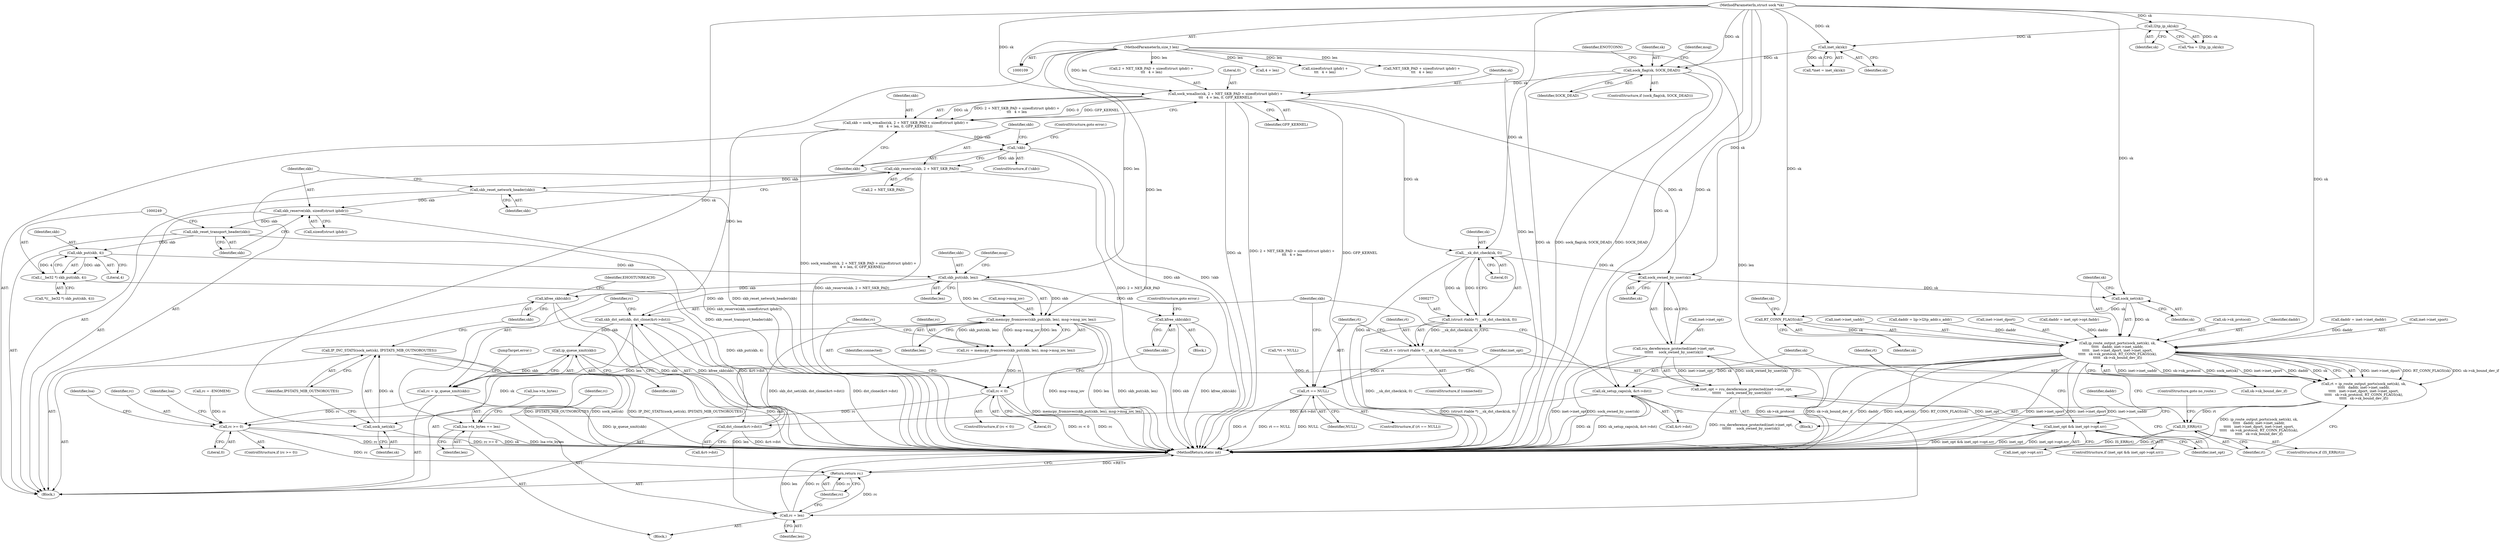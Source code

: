 digraph "0_linux_f6d8bd051c391c1c0458a30b2a7abcd939329259_34@API" {
"1000215" [label="(Call,sock_wmalloc(sk, 2 + NET_SKB_PAD + sizeof(struct iphdr) +\n\t\t\t   4 + len, 0, GFP_KERNEL))"];
"1000137" [label="(Call,sock_flag(sk, SOCK_DEAD))"];
"1000125" [label="(Call,inet_sk(sk))"];
"1000120" [label="(Call,l2tp_ip_sk(sk))"];
"1000111" [label="(MethodParameterIn,struct sock *sk)"];
"1000113" [label="(MethodParameterIn,size_t len)"];
"1000213" [label="(Call,skb = sock_wmalloc(sk, 2 + NET_SKB_PAD + sizeof(struct iphdr) +\n\t\t\t   4 + len, 0, GFP_KERNEL))"];
"1000230" [label="(Call,!skb)"];
"1000233" [label="(Call,skb_reserve(skb, 2 + NET_SKB_PAD))"];
"1000238" [label="(Call,skb_reset_network_header(skb))"];
"1000240" [label="(Call,skb_reserve(skb, sizeof(struct iphdr)))"];
"1000244" [label="(Call,skb_reset_transport_header(skb))"];
"1000250" [label="(Call,skb_put(skb, 4))"];
"1000248" [label="(Call,(__be32 *) skb_put(skb, 4))"];
"1000257" [label="(Call,skb_put(skb, len))"];
"1000256" [label="(Call,memcpy_fromiovec(skb_put(skb, len), msg->msg_iov, len))"];
"1000254" [label="(Call,rc = memcpy_fromiovec(skb_put(skb, len), msg->msg_iov, len))"];
"1000265" [label="(Call,rc < 0)"];
"1000357" [label="(Call,rc >= 0)"];
"1000379" [label="(Return,return rc;)"];
"1000365" [label="(Call,lsa->tx_bytes += len)"];
"1000370" [label="(Call,rc = len)"];
"1000269" [label="(Call,kfree_skb(skb))"];
"1000344" [label="(Call,skb_dst_set(skb, dst_clone(&rt->dst)))"];
"1000353" [label="(Call,ip_queue_xmit(skb))"];
"1000351" [label="(Call,rc = ip_queue_xmit(skb))"];
"1000386" [label="(Call,kfree_skb(skb))"];
"1000278" [label="(Call,__sk_dst_check(sk, 0))"];
"1000276" [label="(Call,(struct rtable *) __sk_dst_check(sk, 0))"];
"1000274" [label="(Call,rt = (struct rtable *) __sk_dst_check(sk, 0))"];
"1000282" [label="(Call,rt == NULL)"];
"1000293" [label="(Call,sock_owned_by_user(sk))"];
"1000289" [label="(Call,rcu_dereference_protected(inet->inet_opt,\n\t\t\t\t\t\t     sock_owned_by_user(sk)))"];
"1000287" [label="(Call,inet_opt = rcu_dereference_protected(inet->inet_opt,\n\t\t\t\t\t\t     sock_owned_by_user(sk)))"];
"1000296" [label="(Call,inet_opt && inet_opt->opt.srr)"];
"1000313" [label="(Call,sock_net(sk))"];
"1000312" [label="(Call,ip_route_output_ports(sock_net(sk), sk,\n\t\t\t\t\t   daddr, inet->inet_saddr,\n\t\t\t\t\t   inet->inet_dport, inet->inet_sport,\n\t\t\t\t\t   sk->sk_protocol, RT_CONN_FLAGS(sk),\n\t\t\t\t\t   sk->sk_bound_dev_if))"];
"1000310" [label="(Call,rt = ip_route_output_ports(sock_net(sk), sk,\n\t\t\t\t\t   daddr, inet->inet_saddr,\n\t\t\t\t\t   inet->inet_dport, inet->inet_sport,\n\t\t\t\t\t   sk->sk_protocol, RT_CONN_FLAGS(sk),\n\t\t\t\t\t   sk->sk_bound_dev_if))"];
"1000335" [label="(Call,IS_ERR(rt))"];
"1000338" [label="(Call,sk_setup_caps(sk, &rt->dst))"];
"1000346" [label="(Call,dst_clone(&rt->dst))"];
"1000383" [label="(Call,sock_net(sk))"];
"1000382" [label="(Call,IP_INC_STATS(sock_net(sk), IPSTATS_MIB_OUTNOROUTES))"];
"1000329" [label="(Call,RT_CONN_FLAGS(sk))"];
"1000251" [label="(Identifier,skb)"];
"1000258" [label="(Identifier,skb)"];
"1000136" [label="(ControlStructure,if (sock_flag(sk, SOCK_DEAD)))"];
"1000228" [label="(Identifier,GFP_KERNEL)"];
"1000139" [label="(Identifier,SOCK_DEAD)"];
"1000142" [label="(Identifier,ENOTCONN)"];
"1000213" [label="(Call,skb = sock_wmalloc(sk, 2 + NET_SKB_PAD + sizeof(struct iphdr) +\n\t\t\t   4 + len, 0, GFP_KERNEL))"];
"1000260" [label="(Call,msg->msg_iov)"];
"1000298" [label="(Call,inet_opt->opt.srr)"];
"1000290" [label="(Call,inet->inet_opt)"];
"1000121" [label="(Identifier,sk)"];
"1000340" [label="(Call,&rt->dst)"];
"1000296" [label="(Call,inet_opt && inet_opt->opt.srr)"];
"1000269" [label="(Call,kfree_skb(skb))"];
"1000326" [label="(Call,sk->sk_protocol)"];
"1000224" [label="(Call,4 + len)"];
"1000114" [label="(Block,)"];
"1000263" [label="(Identifier,len)"];
"1000313" [label="(Call,sock_net(sk))"];
"1000316" [label="(Identifier,daddr)"];
"1000201" [label="(Call,daddr = inet->inet_daddr)"];
"1000266" [label="(Identifier,rc)"];
"1000250" [label="(Call,skb_put(skb, 4))"];
"1000380" [label="(Identifier,rc)"];
"1000356" [label="(ControlStructure,if (rc >= 0))"];
"1000221" [label="(Call,sizeof(struct iphdr) +\n\t\t\t   4 + len)"];
"1000209" [label="(Call,rc = -ENOMEM)"];
"1000229" [label="(ControlStructure,if (!skb))"];
"1000370" [label="(Call,rc = len)"];
"1000295" [label="(ControlStructure,if (inet_opt && inet_opt->opt.srr))"];
"1000261" [label="(Identifier,msg)"];
"1000244" [label="(Call,skb_reset_transport_header(skb))"];
"1000252" [label="(Literal,4)"];
"1000363" [label="(Identifier,lsa)"];
"1000282" [label="(Call,rt == NULL)"];
"1000125" [label="(Call,inet_sk(sk))"];
"1000344" [label="(Call,skb_dst_set(skb, dst_clone(&rt->dst)))"];
"1000330" [label="(Identifier,sk)"];
"1000276" [label="(Call,(struct rtable *) __sk_dst_check(sk, 0))"];
"1000332" [label="(Identifier,sk)"];
"1000285" [label="(Block,)"];
"1000238" [label="(Call,skb_reset_network_header(skb))"];
"1000384" [label="(Identifier,sk)"];
"1000271" [label="(ControlStructure,goto error;)"];
"1000255" [label="(Identifier,rc)"];
"1000231" [label="(Identifier,skb)"];
"1000371" [label="(Identifier,rc)"];
"1000215" [label="(Call,sock_wmalloc(sk, 2 + NET_SKB_PAD + sizeof(struct iphdr) +\n\t\t\t   4 + len, 0, GFP_KERNEL))"];
"1000338" [label="(Call,sk_setup_caps(sk, &rt->dst))"];
"1000323" [label="(Call,inet->inet_sport)"];
"1000355" [label="(JumpTarget,error:)"];
"1000365" [label="(Call,lsa->tx_bytes += len)"];
"1000331" [label="(Call,sk->sk_bound_dev_if)"];
"1000358" [label="(Identifier,rc)"];
"1000386" [label="(Call,kfree_skb(skb))"];
"1000245" [label="(Identifier,skb)"];
"1000280" [label="(Literal,0)"];
"1000247" [label="(Call,*((__be32 *) skb_put(skb, 4)))"];
"1000293" [label="(Call,sock_owned_by_user(sk))"];
"1000379" [label="(Return,return rc;)"];
"1000219" [label="(Call,NET_SKB_PAD + sizeof(struct iphdr) +\n\t\t\t   4 + len)"];
"1000111" [label="(MethodParameterIn,struct sock *sk)"];
"1000310" [label="(Call,rt = ip_route_output_ports(sock_net(sk), sk,\n\t\t\t\t\t   daddr, inet->inet_saddr,\n\t\t\t\t\t   inet->inet_dport, inet->inet_sport,\n\t\t\t\t\t   sk->sk_protocol, RT_CONN_FLAGS(sk),\n\t\t\t\t\t   sk->sk_bound_dev_if))"];
"1000264" [label="(ControlStructure,if (rc < 0))"];
"1000227" [label="(Literal,0)"];
"1000383" [label="(Call,sock_net(sk))"];
"1000137" [label="(Call,sock_flag(sk, SOCK_DEAD))"];
"1000360" [label="(Block,)"];
"1000387" [label="(Identifier,skb)"];
"1000317" [label="(Call,inet->inet_saddr)"];
"1000270" [label="(Identifier,skb)"];
"1000353" [label="(Call,ip_queue_xmit(skb))"];
"1000113" [label="(MethodParameterIn,size_t len)"];
"1000390" [label="(Identifier,EHOSTUNREACH)"];
"1000265" [label="(Call,rc < 0)"];
"1000382" [label="(Call,IP_INC_STATS(sock_net(sk), IPSTATS_MIB_OUTNOROUTES))"];
"1000138" [label="(Identifier,sk)"];
"1000278" [label="(Call,__sk_dst_check(sk, 0))"];
"1000283" [label="(Identifier,rt)"];
"1000183" [label="(Call,daddr = lip->l2tp_addr.s_addr)"];
"1000230" [label="(Call,!skb)"];
"1000352" [label="(Identifier,rc)"];
"1000256" [label="(Call,memcpy_fromiovec(skb_put(skb, len), msg->msg_iov, len))"];
"1000118" [label="(Call,*lsa = l2tp_ip_sk(sk))"];
"1000351" [label="(Call,rc = ip_queue_xmit(skb))"];
"1000289" [label="(Call,rcu_dereference_protected(inet->inet_opt,\n\t\t\t\t\t\t     sock_owned_by_user(sk)))"];
"1000242" [label="(Call,sizeof(struct iphdr))"];
"1000357" [label="(Call,rc >= 0)"];
"1000294" [label="(Identifier,sk)"];
"1000235" [label="(Call,2 + NET_SKB_PAD)"];
"1000297" [label="(Identifier,inet_opt)"];
"1000335" [label="(Call,IS_ERR(rt))"];
"1000359" [label="(Literal,0)"];
"1000234" [label="(Identifier,skb)"];
"1000287" [label="(Call,inet_opt = rcu_dereference_protected(inet->inet_opt,\n\t\t\t\t\t\t     sock_owned_by_user(sk)))"];
"1000334" [label="(ControlStructure,if (IS_ERR(rt)))"];
"1000345" [label="(Identifier,skb)"];
"1000120" [label="(Call,l2tp_ip_sk(sk))"];
"1000232" [label="(ControlStructure,goto error;)"];
"1000126" [label="(Identifier,sk)"];
"1000284" [label="(Identifier,NULL)"];
"1000339" [label="(Identifier,sk)"];
"1000354" [label="(Identifier,skb)"];
"1000233" [label="(Call,skb_reserve(skb, 2 + NET_SKB_PAD))"];
"1000267" [label="(Literal,0)"];
"1000128" [label="(Call,*rt = NULL)"];
"1000273" [label="(Identifier,connected)"];
"1000216" [label="(Identifier,sk)"];
"1000311" [label="(Identifier,rt)"];
"1000312" [label="(Call,ip_route_output_ports(sock_net(sk), sk,\n\t\t\t\t\t   daddr, inet->inet_saddr,\n\t\t\t\t\t   inet->inet_dport, inet->inet_sport,\n\t\t\t\t\t   sk->sk_protocol, RT_CONN_FLAGS(sk),\n\t\t\t\t\t   sk->sk_bound_dev_if))"];
"1000315" [label="(Identifier,sk)"];
"1000369" [label="(Identifier,len)"];
"1000366" [label="(Call,lsa->tx_bytes)"];
"1000145" [label="(Identifier,msg)"];
"1000279" [label="(Identifier,sk)"];
"1000320" [label="(Call,inet->inet_dport)"];
"1000240" [label="(Call,skb_reserve(skb, sizeof(struct iphdr)))"];
"1000288" [label="(Identifier,inet_opt)"];
"1000217" [label="(Call,2 + NET_SKB_PAD + sizeof(struct iphdr) +\n\t\t\t   4 + len)"];
"1000304" [label="(Identifier,daddr)"];
"1000268" [label="(Block,)"];
"1000275" [label="(Identifier,rt)"];
"1000346" [label="(Call,dst_clone(&rt->dst))"];
"1000257" [label="(Call,skb_put(skb, len))"];
"1000303" [label="(Call,daddr = inet_opt->opt.faddr)"];
"1000347" [label="(Call,&rt->dst)"];
"1000372" [label="(Identifier,len)"];
"1000272" [label="(ControlStructure,if (connected))"];
"1000329" [label="(Call,RT_CONN_FLAGS(sk))"];
"1000259" [label="(Identifier,len)"];
"1000254" [label="(Call,rc = memcpy_fromiovec(skb_put(skb, len), msg->msg_iov, len))"];
"1000336" [label="(Identifier,rt)"];
"1000241" [label="(Identifier,skb)"];
"1000281" [label="(ControlStructure,if (rt == NULL))"];
"1000391" [label="(MethodReturn,static int)"];
"1000214" [label="(Identifier,skb)"];
"1000239" [label="(Identifier,skb)"];
"1000385" [label="(Identifier,IPSTATS_MIB_OUTNOROUTES)"];
"1000377" [label="(Identifier,lsa)"];
"1000314" [label="(Identifier,sk)"];
"1000123" [label="(Call,*inet = inet_sk(sk))"];
"1000337" [label="(ControlStructure,goto no_route;)"];
"1000248" [label="(Call,(__be32 *) skb_put(skb, 4))"];
"1000274" [label="(Call,rt = (struct rtable *) __sk_dst_check(sk, 0))"];
"1000215" -> "1000213"  [label="AST: "];
"1000215" -> "1000228"  [label="CFG: "];
"1000216" -> "1000215"  [label="AST: "];
"1000217" -> "1000215"  [label="AST: "];
"1000227" -> "1000215"  [label="AST: "];
"1000228" -> "1000215"  [label="AST: "];
"1000213" -> "1000215"  [label="CFG: "];
"1000215" -> "1000391"  [label="DDG: sk"];
"1000215" -> "1000391"  [label="DDG: 2 + NET_SKB_PAD + sizeof(struct iphdr) +\n\t\t\t   4 + len"];
"1000215" -> "1000391"  [label="DDG: GFP_KERNEL"];
"1000215" -> "1000213"  [label="DDG: sk"];
"1000215" -> "1000213"  [label="DDG: 2 + NET_SKB_PAD + sizeof(struct iphdr) +\n\t\t\t   4 + len"];
"1000215" -> "1000213"  [label="DDG: 0"];
"1000215" -> "1000213"  [label="DDG: GFP_KERNEL"];
"1000137" -> "1000215"  [label="DDG: sk"];
"1000111" -> "1000215"  [label="DDG: sk"];
"1000113" -> "1000215"  [label="DDG: len"];
"1000215" -> "1000278"  [label="DDG: sk"];
"1000215" -> "1000293"  [label="DDG: sk"];
"1000137" -> "1000136"  [label="AST: "];
"1000137" -> "1000139"  [label="CFG: "];
"1000138" -> "1000137"  [label="AST: "];
"1000139" -> "1000137"  [label="AST: "];
"1000142" -> "1000137"  [label="CFG: "];
"1000145" -> "1000137"  [label="CFG: "];
"1000137" -> "1000391"  [label="DDG: SOCK_DEAD"];
"1000137" -> "1000391"  [label="DDG: sk"];
"1000137" -> "1000391"  [label="DDG: sock_flag(sk, SOCK_DEAD)"];
"1000125" -> "1000137"  [label="DDG: sk"];
"1000111" -> "1000137"  [label="DDG: sk"];
"1000125" -> "1000123"  [label="AST: "];
"1000125" -> "1000126"  [label="CFG: "];
"1000126" -> "1000125"  [label="AST: "];
"1000123" -> "1000125"  [label="CFG: "];
"1000125" -> "1000123"  [label="DDG: sk"];
"1000120" -> "1000125"  [label="DDG: sk"];
"1000111" -> "1000125"  [label="DDG: sk"];
"1000120" -> "1000118"  [label="AST: "];
"1000120" -> "1000121"  [label="CFG: "];
"1000121" -> "1000120"  [label="AST: "];
"1000118" -> "1000120"  [label="CFG: "];
"1000120" -> "1000118"  [label="DDG: sk"];
"1000111" -> "1000120"  [label="DDG: sk"];
"1000111" -> "1000109"  [label="AST: "];
"1000111" -> "1000391"  [label="DDG: sk"];
"1000111" -> "1000278"  [label="DDG: sk"];
"1000111" -> "1000293"  [label="DDG: sk"];
"1000111" -> "1000313"  [label="DDG: sk"];
"1000111" -> "1000312"  [label="DDG: sk"];
"1000111" -> "1000329"  [label="DDG: sk"];
"1000111" -> "1000338"  [label="DDG: sk"];
"1000111" -> "1000383"  [label="DDG: sk"];
"1000113" -> "1000109"  [label="AST: "];
"1000113" -> "1000391"  [label="DDG: len"];
"1000113" -> "1000217"  [label="DDG: len"];
"1000113" -> "1000219"  [label="DDG: len"];
"1000113" -> "1000221"  [label="DDG: len"];
"1000113" -> "1000224"  [label="DDG: len"];
"1000113" -> "1000257"  [label="DDG: len"];
"1000113" -> "1000256"  [label="DDG: len"];
"1000113" -> "1000365"  [label="DDG: len"];
"1000113" -> "1000370"  [label="DDG: len"];
"1000213" -> "1000114"  [label="AST: "];
"1000214" -> "1000213"  [label="AST: "];
"1000231" -> "1000213"  [label="CFG: "];
"1000213" -> "1000391"  [label="DDG: sock_wmalloc(sk, 2 + NET_SKB_PAD + sizeof(struct iphdr) +\n\t\t\t   4 + len, 0, GFP_KERNEL)"];
"1000213" -> "1000230"  [label="DDG: skb"];
"1000230" -> "1000229"  [label="AST: "];
"1000230" -> "1000231"  [label="CFG: "];
"1000231" -> "1000230"  [label="AST: "];
"1000232" -> "1000230"  [label="CFG: "];
"1000234" -> "1000230"  [label="CFG: "];
"1000230" -> "1000391"  [label="DDG: skb"];
"1000230" -> "1000391"  [label="DDG: !skb"];
"1000230" -> "1000233"  [label="DDG: skb"];
"1000233" -> "1000114"  [label="AST: "];
"1000233" -> "1000235"  [label="CFG: "];
"1000234" -> "1000233"  [label="AST: "];
"1000235" -> "1000233"  [label="AST: "];
"1000239" -> "1000233"  [label="CFG: "];
"1000233" -> "1000391"  [label="DDG: skb_reserve(skb, 2 + NET_SKB_PAD)"];
"1000233" -> "1000391"  [label="DDG: 2 + NET_SKB_PAD"];
"1000233" -> "1000238"  [label="DDG: skb"];
"1000238" -> "1000114"  [label="AST: "];
"1000238" -> "1000239"  [label="CFG: "];
"1000239" -> "1000238"  [label="AST: "];
"1000241" -> "1000238"  [label="CFG: "];
"1000238" -> "1000391"  [label="DDG: skb_reset_network_header(skb)"];
"1000238" -> "1000240"  [label="DDG: skb"];
"1000240" -> "1000114"  [label="AST: "];
"1000240" -> "1000242"  [label="CFG: "];
"1000241" -> "1000240"  [label="AST: "];
"1000242" -> "1000240"  [label="AST: "];
"1000245" -> "1000240"  [label="CFG: "];
"1000240" -> "1000391"  [label="DDG: skb_reserve(skb, sizeof(struct iphdr))"];
"1000240" -> "1000244"  [label="DDG: skb"];
"1000244" -> "1000114"  [label="AST: "];
"1000244" -> "1000245"  [label="CFG: "];
"1000245" -> "1000244"  [label="AST: "];
"1000249" -> "1000244"  [label="CFG: "];
"1000244" -> "1000391"  [label="DDG: skb_reset_transport_header(skb)"];
"1000244" -> "1000250"  [label="DDG: skb"];
"1000250" -> "1000248"  [label="AST: "];
"1000250" -> "1000252"  [label="CFG: "];
"1000251" -> "1000250"  [label="AST: "];
"1000252" -> "1000250"  [label="AST: "];
"1000248" -> "1000250"  [label="CFG: "];
"1000250" -> "1000248"  [label="DDG: skb"];
"1000250" -> "1000248"  [label="DDG: 4"];
"1000250" -> "1000257"  [label="DDG: skb"];
"1000248" -> "1000247"  [label="AST: "];
"1000249" -> "1000248"  [label="AST: "];
"1000247" -> "1000248"  [label="CFG: "];
"1000248" -> "1000391"  [label="DDG: skb_put(skb, 4)"];
"1000257" -> "1000256"  [label="AST: "];
"1000257" -> "1000259"  [label="CFG: "];
"1000258" -> "1000257"  [label="AST: "];
"1000259" -> "1000257"  [label="AST: "];
"1000261" -> "1000257"  [label="CFG: "];
"1000257" -> "1000256"  [label="DDG: skb"];
"1000257" -> "1000256"  [label="DDG: len"];
"1000257" -> "1000269"  [label="DDG: skb"];
"1000257" -> "1000344"  [label="DDG: skb"];
"1000257" -> "1000386"  [label="DDG: skb"];
"1000256" -> "1000254"  [label="AST: "];
"1000256" -> "1000263"  [label="CFG: "];
"1000260" -> "1000256"  [label="AST: "];
"1000263" -> "1000256"  [label="AST: "];
"1000254" -> "1000256"  [label="CFG: "];
"1000256" -> "1000391"  [label="DDG: msg->msg_iov"];
"1000256" -> "1000391"  [label="DDG: len"];
"1000256" -> "1000391"  [label="DDG: skb_put(skb, len)"];
"1000256" -> "1000254"  [label="DDG: skb_put(skb, len)"];
"1000256" -> "1000254"  [label="DDG: msg->msg_iov"];
"1000256" -> "1000254"  [label="DDG: len"];
"1000256" -> "1000365"  [label="DDG: len"];
"1000256" -> "1000370"  [label="DDG: len"];
"1000254" -> "1000114"  [label="AST: "];
"1000255" -> "1000254"  [label="AST: "];
"1000266" -> "1000254"  [label="CFG: "];
"1000254" -> "1000391"  [label="DDG: memcpy_fromiovec(skb_put(skb, len), msg->msg_iov, len)"];
"1000254" -> "1000265"  [label="DDG: rc"];
"1000265" -> "1000264"  [label="AST: "];
"1000265" -> "1000267"  [label="CFG: "];
"1000266" -> "1000265"  [label="AST: "];
"1000267" -> "1000265"  [label="AST: "];
"1000270" -> "1000265"  [label="CFG: "];
"1000273" -> "1000265"  [label="CFG: "];
"1000265" -> "1000391"  [label="DDG: rc < 0"];
"1000265" -> "1000391"  [label="DDG: rc"];
"1000265" -> "1000357"  [label="DDG: rc"];
"1000357" -> "1000356"  [label="AST: "];
"1000357" -> "1000359"  [label="CFG: "];
"1000358" -> "1000357"  [label="AST: "];
"1000359" -> "1000357"  [label="AST: "];
"1000363" -> "1000357"  [label="CFG: "];
"1000377" -> "1000357"  [label="CFG: "];
"1000357" -> "1000391"  [label="DDG: rc >= 0"];
"1000357" -> "1000391"  [label="DDG: rc"];
"1000209" -> "1000357"  [label="DDG: rc"];
"1000351" -> "1000357"  [label="DDG: rc"];
"1000357" -> "1000379"  [label="DDG: rc"];
"1000379" -> "1000114"  [label="AST: "];
"1000379" -> "1000380"  [label="CFG: "];
"1000380" -> "1000379"  [label="AST: "];
"1000391" -> "1000379"  [label="CFG: "];
"1000379" -> "1000391"  [label="DDG: <RET>"];
"1000380" -> "1000379"  [label="DDG: rc"];
"1000370" -> "1000379"  [label="DDG: rc"];
"1000365" -> "1000360"  [label="AST: "];
"1000365" -> "1000369"  [label="CFG: "];
"1000366" -> "1000365"  [label="AST: "];
"1000369" -> "1000365"  [label="AST: "];
"1000371" -> "1000365"  [label="CFG: "];
"1000365" -> "1000391"  [label="DDG: lsa->tx_bytes"];
"1000370" -> "1000360"  [label="AST: "];
"1000370" -> "1000372"  [label="CFG: "];
"1000371" -> "1000370"  [label="AST: "];
"1000372" -> "1000370"  [label="AST: "];
"1000380" -> "1000370"  [label="CFG: "];
"1000370" -> "1000391"  [label="DDG: len"];
"1000370" -> "1000391"  [label="DDG: rc"];
"1000269" -> "1000268"  [label="AST: "];
"1000269" -> "1000270"  [label="CFG: "];
"1000270" -> "1000269"  [label="AST: "];
"1000271" -> "1000269"  [label="CFG: "];
"1000269" -> "1000391"  [label="DDG: kfree_skb(skb)"];
"1000269" -> "1000391"  [label="DDG: skb"];
"1000344" -> "1000114"  [label="AST: "];
"1000344" -> "1000346"  [label="CFG: "];
"1000345" -> "1000344"  [label="AST: "];
"1000346" -> "1000344"  [label="AST: "];
"1000352" -> "1000344"  [label="CFG: "];
"1000344" -> "1000391"  [label="DDG: skb_dst_set(skb, dst_clone(&rt->dst))"];
"1000344" -> "1000391"  [label="DDG: dst_clone(&rt->dst)"];
"1000346" -> "1000344"  [label="DDG: &rt->dst"];
"1000344" -> "1000353"  [label="DDG: skb"];
"1000353" -> "1000351"  [label="AST: "];
"1000353" -> "1000354"  [label="CFG: "];
"1000354" -> "1000353"  [label="AST: "];
"1000351" -> "1000353"  [label="CFG: "];
"1000353" -> "1000391"  [label="DDG: skb"];
"1000353" -> "1000351"  [label="DDG: skb"];
"1000351" -> "1000114"  [label="AST: "];
"1000352" -> "1000351"  [label="AST: "];
"1000355" -> "1000351"  [label="CFG: "];
"1000351" -> "1000391"  [label="DDG: ip_queue_xmit(skb)"];
"1000386" -> "1000114"  [label="AST: "];
"1000386" -> "1000387"  [label="CFG: "];
"1000387" -> "1000386"  [label="AST: "];
"1000390" -> "1000386"  [label="CFG: "];
"1000386" -> "1000391"  [label="DDG: skb"];
"1000386" -> "1000391"  [label="DDG: kfree_skb(skb)"];
"1000278" -> "1000276"  [label="AST: "];
"1000278" -> "1000280"  [label="CFG: "];
"1000279" -> "1000278"  [label="AST: "];
"1000280" -> "1000278"  [label="AST: "];
"1000276" -> "1000278"  [label="CFG: "];
"1000278" -> "1000391"  [label="DDG: sk"];
"1000278" -> "1000276"  [label="DDG: sk"];
"1000278" -> "1000276"  [label="DDG: 0"];
"1000278" -> "1000293"  [label="DDG: sk"];
"1000276" -> "1000274"  [label="AST: "];
"1000277" -> "1000276"  [label="AST: "];
"1000274" -> "1000276"  [label="CFG: "];
"1000276" -> "1000391"  [label="DDG: __sk_dst_check(sk, 0)"];
"1000276" -> "1000274"  [label="DDG: __sk_dst_check(sk, 0)"];
"1000274" -> "1000272"  [label="AST: "];
"1000275" -> "1000274"  [label="AST: "];
"1000283" -> "1000274"  [label="CFG: "];
"1000274" -> "1000391"  [label="DDG: (struct rtable *) __sk_dst_check(sk, 0)"];
"1000274" -> "1000282"  [label="DDG: rt"];
"1000282" -> "1000281"  [label="AST: "];
"1000282" -> "1000284"  [label="CFG: "];
"1000283" -> "1000282"  [label="AST: "];
"1000284" -> "1000282"  [label="AST: "];
"1000288" -> "1000282"  [label="CFG: "];
"1000345" -> "1000282"  [label="CFG: "];
"1000282" -> "1000391"  [label="DDG: rt == NULL"];
"1000282" -> "1000391"  [label="DDG: NULL"];
"1000282" -> "1000391"  [label="DDG: rt"];
"1000128" -> "1000282"  [label="DDG: rt"];
"1000293" -> "1000289"  [label="AST: "];
"1000293" -> "1000294"  [label="CFG: "];
"1000294" -> "1000293"  [label="AST: "];
"1000289" -> "1000293"  [label="CFG: "];
"1000293" -> "1000289"  [label="DDG: sk"];
"1000293" -> "1000313"  [label="DDG: sk"];
"1000289" -> "1000287"  [label="AST: "];
"1000290" -> "1000289"  [label="AST: "];
"1000287" -> "1000289"  [label="CFG: "];
"1000289" -> "1000391"  [label="DDG: inet->inet_opt"];
"1000289" -> "1000391"  [label="DDG: sock_owned_by_user(sk)"];
"1000289" -> "1000287"  [label="DDG: inet->inet_opt"];
"1000289" -> "1000287"  [label="DDG: sock_owned_by_user(sk)"];
"1000287" -> "1000285"  [label="AST: "];
"1000288" -> "1000287"  [label="AST: "];
"1000297" -> "1000287"  [label="CFG: "];
"1000287" -> "1000391"  [label="DDG: rcu_dereference_protected(inet->inet_opt,\n\t\t\t\t\t\t     sock_owned_by_user(sk))"];
"1000287" -> "1000296"  [label="DDG: inet_opt"];
"1000296" -> "1000295"  [label="AST: "];
"1000296" -> "1000297"  [label="CFG: "];
"1000296" -> "1000298"  [label="CFG: "];
"1000297" -> "1000296"  [label="AST: "];
"1000298" -> "1000296"  [label="AST: "];
"1000304" -> "1000296"  [label="CFG: "];
"1000311" -> "1000296"  [label="CFG: "];
"1000296" -> "1000391"  [label="DDG: inet_opt->opt.srr"];
"1000296" -> "1000391"  [label="DDG: inet_opt && inet_opt->opt.srr"];
"1000296" -> "1000391"  [label="DDG: inet_opt"];
"1000313" -> "1000312"  [label="AST: "];
"1000313" -> "1000314"  [label="CFG: "];
"1000314" -> "1000313"  [label="AST: "];
"1000315" -> "1000313"  [label="CFG: "];
"1000313" -> "1000312"  [label="DDG: sk"];
"1000313" -> "1000329"  [label="DDG: sk"];
"1000312" -> "1000310"  [label="AST: "];
"1000312" -> "1000331"  [label="CFG: "];
"1000315" -> "1000312"  [label="AST: "];
"1000316" -> "1000312"  [label="AST: "];
"1000317" -> "1000312"  [label="AST: "];
"1000320" -> "1000312"  [label="AST: "];
"1000323" -> "1000312"  [label="AST: "];
"1000326" -> "1000312"  [label="AST: "];
"1000329" -> "1000312"  [label="AST: "];
"1000331" -> "1000312"  [label="AST: "];
"1000310" -> "1000312"  [label="CFG: "];
"1000312" -> "1000391"  [label="DDG: sk->sk_protocol"];
"1000312" -> "1000391"  [label="DDG: sk->sk_bound_dev_if"];
"1000312" -> "1000391"  [label="DDG: daddr"];
"1000312" -> "1000391"  [label="DDG: sock_net(sk)"];
"1000312" -> "1000391"  [label="DDG: RT_CONN_FLAGS(sk)"];
"1000312" -> "1000391"  [label="DDG: inet->inet_sport"];
"1000312" -> "1000391"  [label="DDG: inet->inet_dport"];
"1000312" -> "1000391"  [label="DDG: inet->inet_saddr"];
"1000312" -> "1000310"  [label="DDG: inet->inet_dport"];
"1000312" -> "1000310"  [label="DDG: RT_CONN_FLAGS(sk)"];
"1000312" -> "1000310"  [label="DDG: sk->sk_bound_dev_if"];
"1000312" -> "1000310"  [label="DDG: inet->inet_saddr"];
"1000312" -> "1000310"  [label="DDG: sk->sk_protocol"];
"1000312" -> "1000310"  [label="DDG: sock_net(sk)"];
"1000312" -> "1000310"  [label="DDG: inet->inet_sport"];
"1000312" -> "1000310"  [label="DDG: daddr"];
"1000312" -> "1000310"  [label="DDG: sk"];
"1000329" -> "1000312"  [label="DDG: sk"];
"1000303" -> "1000312"  [label="DDG: daddr"];
"1000183" -> "1000312"  [label="DDG: daddr"];
"1000201" -> "1000312"  [label="DDG: daddr"];
"1000312" -> "1000338"  [label="DDG: sk"];
"1000312" -> "1000383"  [label="DDG: sk"];
"1000310" -> "1000285"  [label="AST: "];
"1000311" -> "1000310"  [label="AST: "];
"1000336" -> "1000310"  [label="CFG: "];
"1000310" -> "1000391"  [label="DDG: ip_route_output_ports(sock_net(sk), sk,\n\t\t\t\t\t   daddr, inet->inet_saddr,\n\t\t\t\t\t   inet->inet_dport, inet->inet_sport,\n\t\t\t\t\t   sk->sk_protocol, RT_CONN_FLAGS(sk),\n\t\t\t\t\t   sk->sk_bound_dev_if)"];
"1000310" -> "1000335"  [label="DDG: rt"];
"1000335" -> "1000334"  [label="AST: "];
"1000335" -> "1000336"  [label="CFG: "];
"1000336" -> "1000335"  [label="AST: "];
"1000337" -> "1000335"  [label="CFG: "];
"1000339" -> "1000335"  [label="CFG: "];
"1000335" -> "1000391"  [label="DDG: rt"];
"1000335" -> "1000391"  [label="DDG: IS_ERR(rt)"];
"1000338" -> "1000285"  [label="AST: "];
"1000338" -> "1000340"  [label="CFG: "];
"1000339" -> "1000338"  [label="AST: "];
"1000340" -> "1000338"  [label="AST: "];
"1000345" -> "1000338"  [label="CFG: "];
"1000338" -> "1000391"  [label="DDG: sk"];
"1000338" -> "1000391"  [label="DDG: sk_setup_caps(sk, &rt->dst)"];
"1000338" -> "1000346"  [label="DDG: &rt->dst"];
"1000346" -> "1000347"  [label="CFG: "];
"1000347" -> "1000346"  [label="AST: "];
"1000346" -> "1000391"  [label="DDG: &rt->dst"];
"1000383" -> "1000382"  [label="AST: "];
"1000383" -> "1000384"  [label="CFG: "];
"1000384" -> "1000383"  [label="AST: "];
"1000385" -> "1000383"  [label="CFG: "];
"1000383" -> "1000391"  [label="DDG: sk"];
"1000383" -> "1000382"  [label="DDG: sk"];
"1000382" -> "1000114"  [label="AST: "];
"1000382" -> "1000385"  [label="CFG: "];
"1000385" -> "1000382"  [label="AST: "];
"1000387" -> "1000382"  [label="CFG: "];
"1000382" -> "1000391"  [label="DDG: sock_net(sk)"];
"1000382" -> "1000391"  [label="DDG: IP_INC_STATS(sock_net(sk), IPSTATS_MIB_OUTNOROUTES)"];
"1000382" -> "1000391"  [label="DDG: IPSTATS_MIB_OUTNOROUTES"];
"1000329" -> "1000330"  [label="CFG: "];
"1000330" -> "1000329"  [label="AST: "];
"1000332" -> "1000329"  [label="CFG: "];
}

